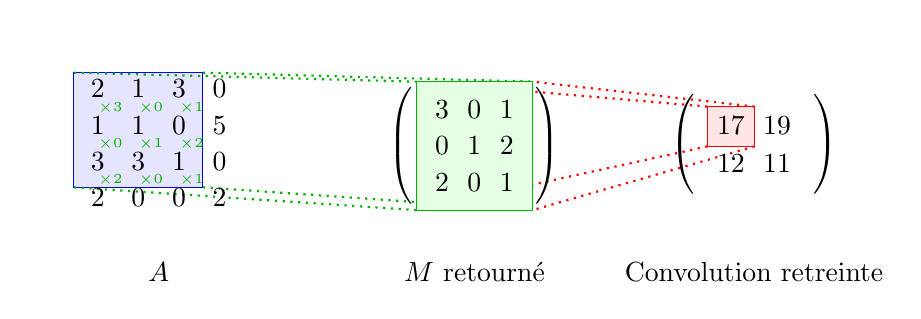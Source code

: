 % From https://tex.stackexchange.com/questions/437007/drawing-a-convolution-with-tikz
% By jakun
\begin{tikzpicture}[scale=1.1]
\newcommand\numRowsK{3}
\newcommand\numColsK{3}
\newcommand{\myK}[2]{% #1: row, #2: col
    \edef\Kcol##1##2##3{###2}%
    \edef\Krow##1##2##3{\noexpand\Kcol###1}%
    \Krow
        {3 0 1}
        {0 1 2}
        {2 0 1}%
}

    % ------- style -------
    \tikzset{%
        parenthesized/.style={%
            left delimiter  = (,
            right delimiter = ),
        },
        node distance = 10mu,
    }

    % ------- equation -------
    \matrix[matrix of math nodes, nodes in empty cells, align=center,text depth=.2ex,text height=1.3ex,text width=0.8em,] (I) {
        &&   & &  &   \\
        & 2 & 1 & 3 & 0  &  \\
        & 1 & 1 & 0 & 5 &  \\
        & 3 & 3 & 1 & 0 &  \\
       & 2 & 0 & 0 & 2 &  \\
       & &  &  &  &  \\
    };

    % \node (*) [right = of I] {${}*{}$};
   \node (*) [right =1cm of I] {};

    \newcommand\Cmatrixxx{}
    \foreach \row in {1, ..., 3} {
        \gdef \sep {}
        \foreach \col in {1, ..., 3} {%
            \xdef \Cmatrixxx {\unexpanded\expandafter{\Cmatrixxx}\unexpanded\expandafter{\sep}\noexpand \myK{\row}{\col}}
            \gdef \sep { \& }
        }
        \xdef \Cmatrixxx {\unexpanded\expandafter{\Cmatrixxx}\noexpand\\}
    }
    \matrix[matrix of math nodes, parenthesized, ampersand replacement=\&] (K) [right = of *] {
        \Cmatrixxx
    };

%    \node (=) [right = of K] {${}={}$};
    \node (=) [right =1.5cm of K] {};

    \matrix[matrix of math nodes, parenthesized, nodes in empty cells, align=center,text depth=.2ex,text height=1.5ex,text width=1em,] (I*K) [right = of {=}] {
%         &   &  &  \\
         17 & 19 \\
         12 & 11  \\
 %        &  &  &  \\
    };

    % ------- highlighting -------
    \newcommand\rowResult{1}
    \newcommand\colResult{1}
    \newcommand\rowResultbis{2}
    \newcommand\colResultbis{2}

    \begin{scope}[on background layer]
        \newcommand{\padding}{1pt}
        \coordinate (Is-nw) at ([xshift=-\padding, yshift=0] I-\rowResultbis-\colResultbis.north west);
        \coordinate (Is-se) at ([xshift=+\padding, yshift=-1.5*\padding] I-\the\numexpr\rowResultbis+\numRowsK-1\relax-\the\numexpr\colResultbis+\numColsK-1\relax.south east);
        \coordinate (Is-sw) at (Is-nw |- Is-se);
        \coordinate (Is-ne) at (Is-se |- Is-nw);

        \filldraw[blue,   fill opacity=.1] (Is-nw) rectangle (Is-se);
        \filldraw[red, fill opacity=.1] (I*K-\rowResult-\colResult.north west) rectangle (I*K-\rowResult-\colResult.south east);

        \draw[green!70!black, dotted, thick] 
            (Is-nw) -- (K.north west)
            (Is-se) -- (K.south east)
            (Is-sw) -- (K.south west)
            (Is-ne) -- (K.north east)
        ;
        \draw[red, dotted, thick] 
            (I*K-\rowResult-\colResult.north west) -- (K.north west)
            (I*K-\rowResult-\colResult.south east) -- (K.south east)
            (I*K-\rowResult-\colResult.south west) -- (K.south west)
            (I*K-\rowResult-\colResult.north east) -- (K.north east)
        ;

        \draw[green!70!black,  fill=green!10!white] (K.north west) rectangle (K.south east);

        \foreach \row [evaluate=\row as \rowI using int(\row+\rowResultbis-1)] in {1, ..., \numRowsK} {%
            \foreach \col [evaluate=\col as \colI using int(\col+\colResultbis-1)] in {1, ..., \numColsK} {%
                    \node[text=green!70!black] at (I-\rowI-\colI.south east) [xshift=-.3em,yshift=+0.2ex] {\tiny$\times \myK{\row}{\col}$};
                }
        }
    \end{scope}

    % ------- labels -------
    \tikzset{node distance=-1ex}
    \node[below=of I] (I-label) {$A$};
    \node at (K |- I-label)     {$M$ retourné};
    \node at (I*K |- I-label)   {Convolution retreinte};
\end{tikzpicture}